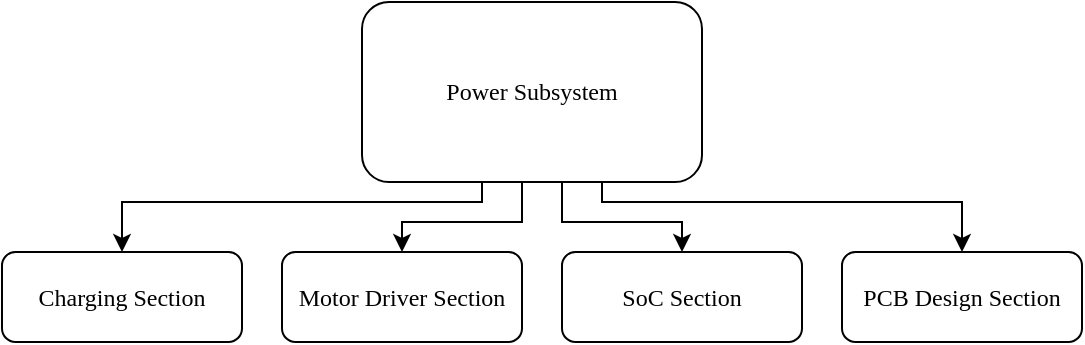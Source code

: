 <mxfile version="24.2.3" type="github">
  <diagram name="Page-1" id="sEi6zrj-x4Gcng2DzlMM">
    <mxGraphModel dx="1050" dy="557" grid="0" gridSize="10" guides="1" tooltips="1" connect="1" arrows="1" fold="1" page="1" pageScale="1" pageWidth="827" pageHeight="1169" math="0" shadow="0">
      <root>
        <mxCell id="0" />
        <mxCell id="1" parent="0" />
        <mxCell id="D8IytL0E8ol-18z53MpY-17" value="" style="edgeStyle=orthogonalEdgeStyle;rounded=0;orthogonalLoop=1;jettySize=auto;html=1;" parent="1" source="D8IytL0E8ol-18z53MpY-15" target="D8IytL0E8ol-18z53MpY-16" edge="1">
          <mxGeometry relative="1" as="geometry">
            <Array as="points">
              <mxPoint x="360" y="560" />
              <mxPoint x="180" y="560" />
            </Array>
          </mxGeometry>
        </mxCell>
        <mxCell id="D8IytL0E8ol-18z53MpY-23" value="" style="edgeStyle=orthogonalEdgeStyle;rounded=0;orthogonalLoop=1;jettySize=auto;html=1;" parent="1" source="D8IytL0E8ol-18z53MpY-15" target="D8IytL0E8ol-18z53MpY-20" edge="1">
          <mxGeometry relative="1" as="geometry">
            <Array as="points">
              <mxPoint x="420" y="560" />
              <mxPoint x="600" y="560" />
            </Array>
          </mxGeometry>
        </mxCell>
        <mxCell id="D8IytL0E8ol-18z53MpY-25" value="" style="edgeStyle=orthogonalEdgeStyle;rounded=0;orthogonalLoop=1;jettySize=auto;html=1;" parent="1" source="D8IytL0E8ol-18z53MpY-15" target="D8IytL0E8ol-18z53MpY-24" edge="1">
          <mxGeometry relative="1" as="geometry">
            <Array as="points">
              <mxPoint x="380" y="570" />
              <mxPoint x="320" y="570" />
            </Array>
          </mxGeometry>
        </mxCell>
        <mxCell id="D8IytL0E8ol-18z53MpY-27" value="" style="edgeStyle=orthogonalEdgeStyle;rounded=0;orthogonalLoop=1;jettySize=auto;html=1;" parent="1" source="D8IytL0E8ol-18z53MpY-15" target="D8IytL0E8ol-18z53MpY-26" edge="1">
          <mxGeometry relative="1" as="geometry">
            <Array as="points">
              <mxPoint x="400" y="570" />
              <mxPoint x="460" y="570" />
            </Array>
          </mxGeometry>
        </mxCell>
        <mxCell id="D8IytL0E8ol-18z53MpY-15" value="&lt;font face=&quot;Times New Roman&quot;&gt;Power Subsystem&lt;/font&gt;" style="rounded=1;whiteSpace=wrap;html=1;" parent="1" vertex="1">
          <mxGeometry x="300" y="460" width="170" height="90" as="geometry" />
        </mxCell>
        <mxCell id="D8IytL0E8ol-18z53MpY-16" value="&lt;font face=&quot;Times New Roman&quot;&gt;Charging Section&lt;/font&gt;" style="rounded=1;whiteSpace=wrap;html=1;" parent="1" vertex="1">
          <mxGeometry x="120" y="585" width="120" height="45" as="geometry" />
        </mxCell>
        <mxCell id="D8IytL0E8ol-18z53MpY-20" value="&lt;span style=&quot;font-family: &amp;quot;Times New Roman&amp;quot;;&quot;&gt;PCB Design Section&lt;/span&gt;" style="rounded=1;whiteSpace=wrap;html=1;" parent="1" vertex="1">
          <mxGeometry x="540" y="585" width="120" height="45" as="geometry" />
        </mxCell>
        <mxCell id="D8IytL0E8ol-18z53MpY-24" value="&lt;span style=&quot;font-family: &amp;quot;Times New Roman&amp;quot;;&quot;&gt;Motor Driver Section&lt;/span&gt;" style="rounded=1;whiteSpace=wrap;html=1;" parent="1" vertex="1">
          <mxGeometry x="260" y="585" width="120" height="45" as="geometry" />
        </mxCell>
        <mxCell id="D8IytL0E8ol-18z53MpY-26" value="&lt;span style=&quot;font-family: &amp;quot;Times New Roman&amp;quot;;&quot;&gt;SoC Section&lt;/span&gt;" style="rounded=1;whiteSpace=wrap;html=1;" parent="1" vertex="1">
          <mxGeometry x="400" y="585" width="120" height="45" as="geometry" />
        </mxCell>
      </root>
    </mxGraphModel>
  </diagram>
</mxfile>
